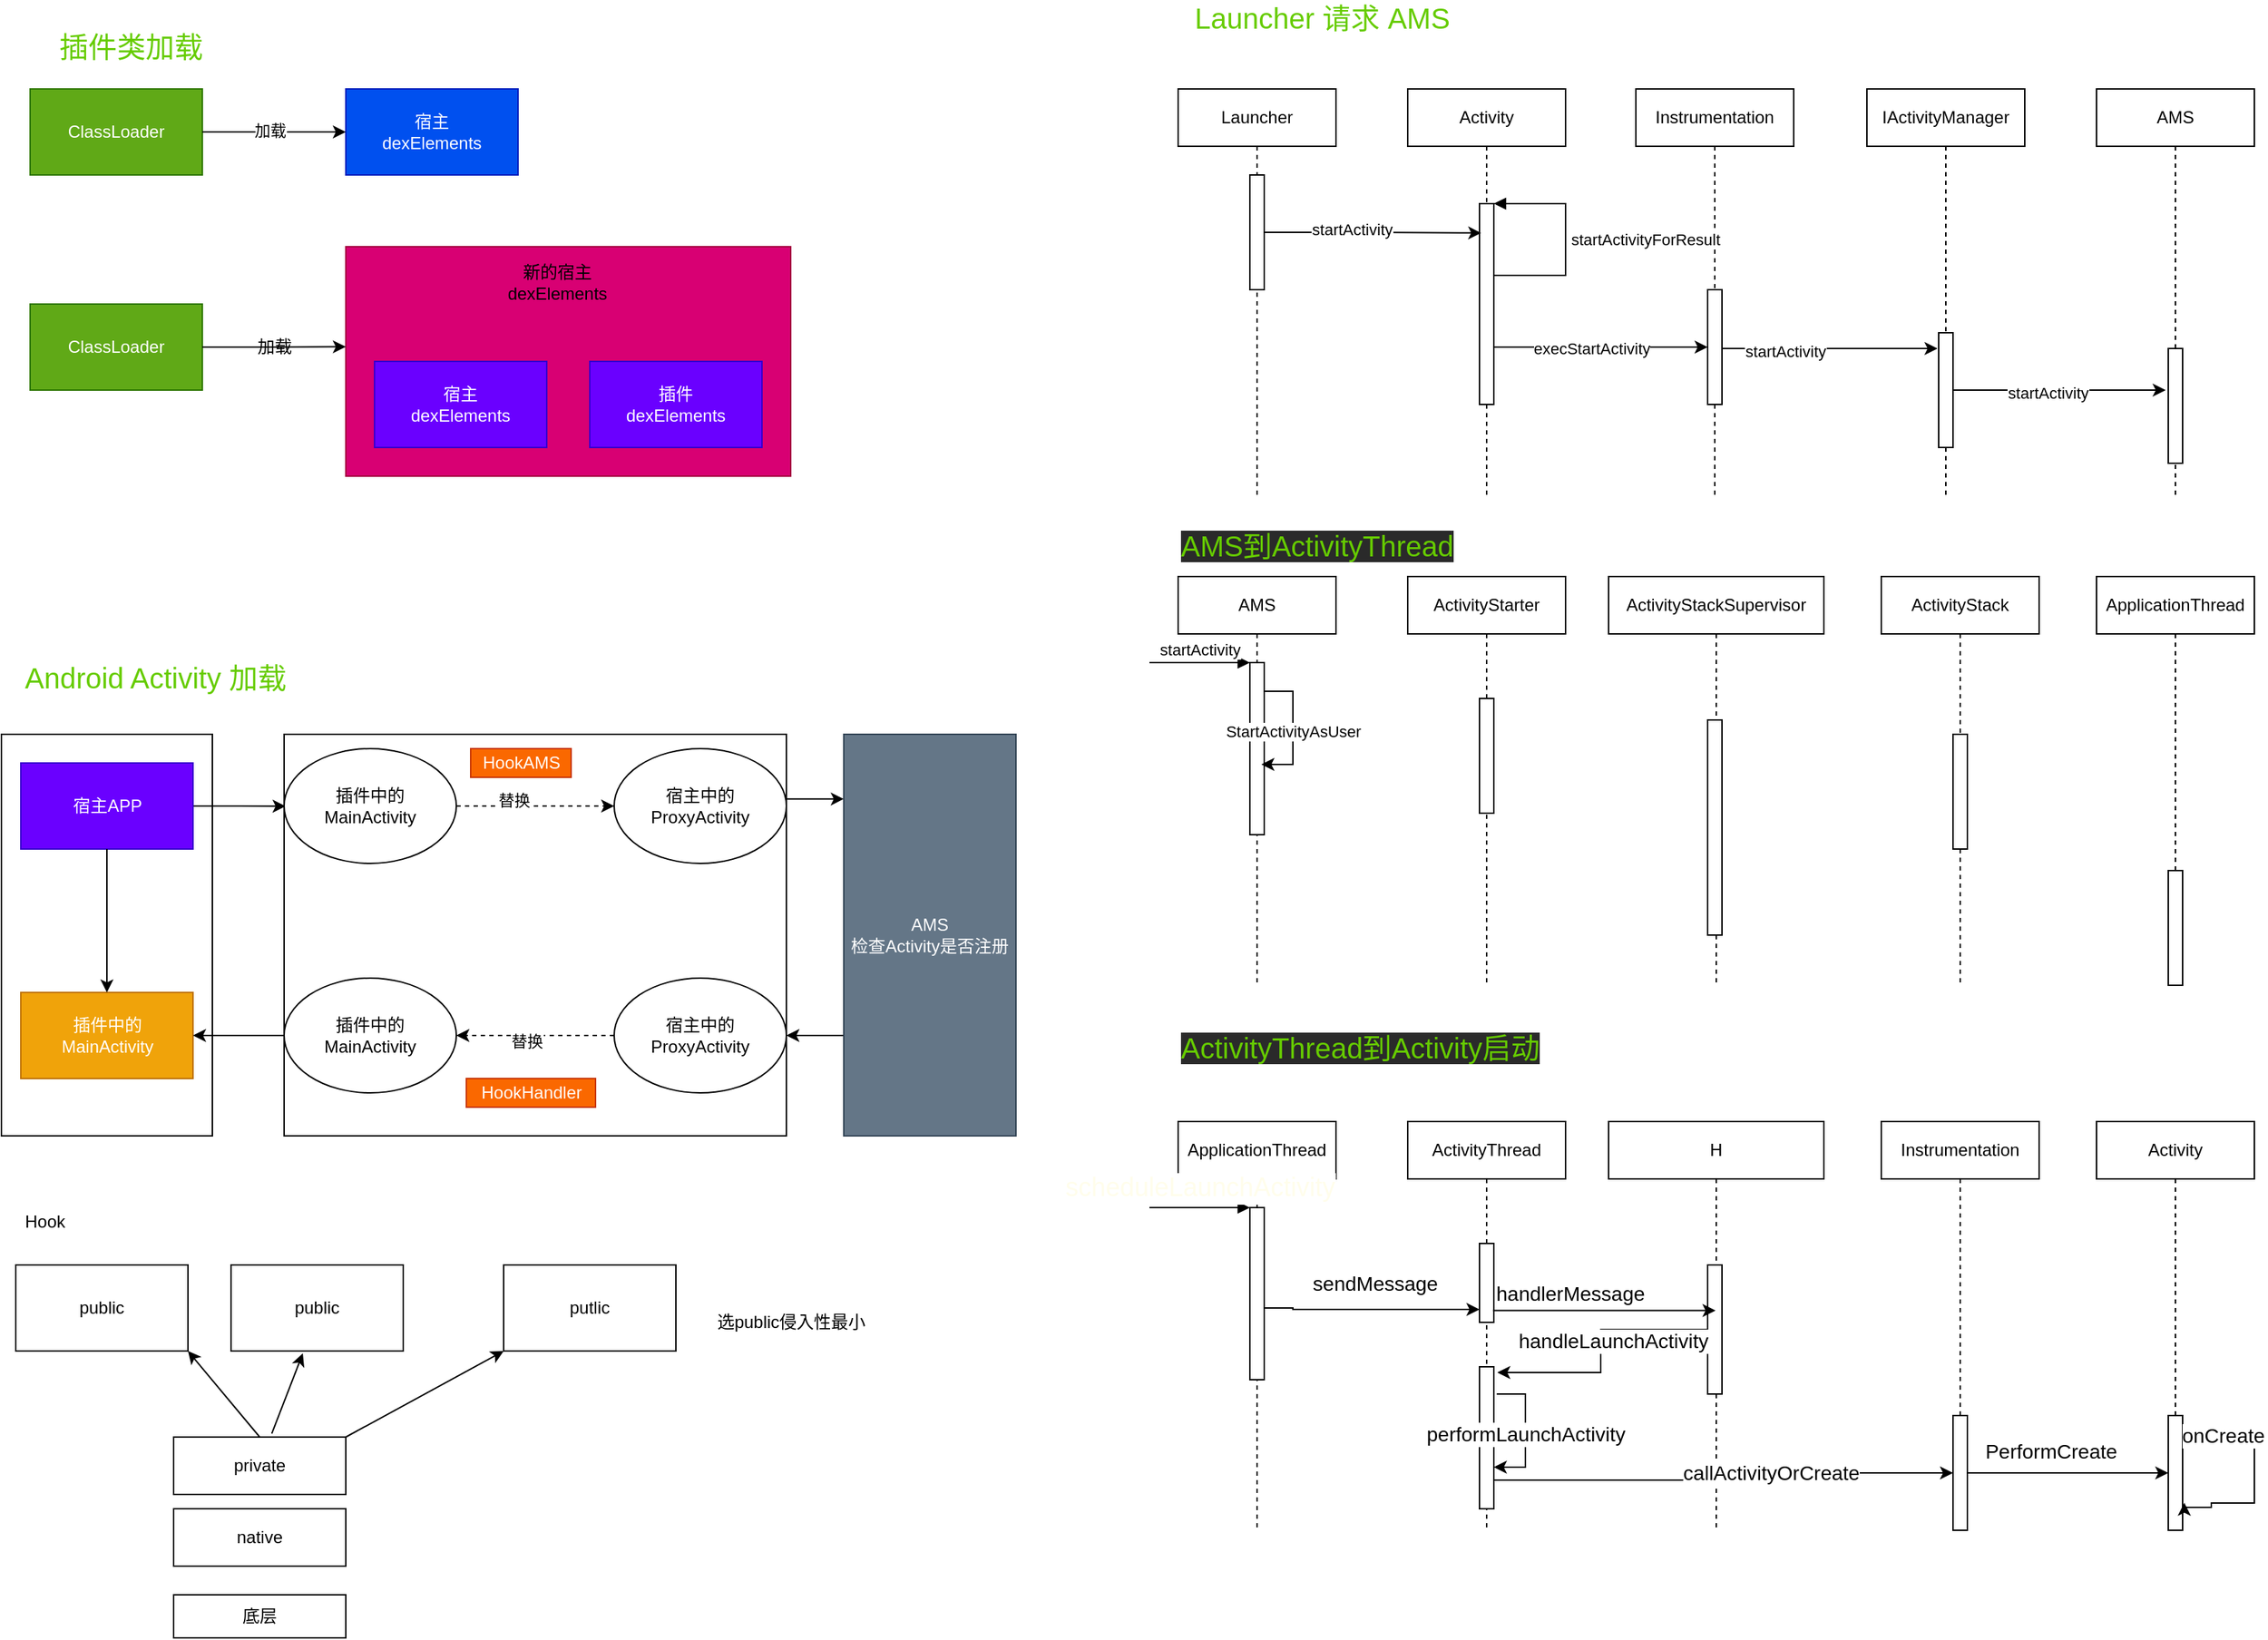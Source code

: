 <mxfile version="13.6.5">
    <diagram id="fc7QaSTzdH3e7NJkitbR" name="插件化">
        <mxGraphModel dx="1782" dy="685" grid="1" gridSize="10" guides="1" tooltips="1" connect="1" arrows="1" fold="1" page="1" pageScale="1" pageWidth="827" pageHeight="1169" math="0" shadow="0">
            <root>
                <mxCell id="0"/>
                <mxCell id="1" parent="0"/>
                <mxCell id="14" value="" style="group" parent="1" vertex="1" connectable="0">
                    <mxGeometry x="-760" y="40" width="530" height="310" as="geometry"/>
                </mxCell>
                <mxCell id="2" value="ClassLoader" style="rounded=0;whiteSpace=wrap;html=1;fillColor=#60a917;strokeColor=#2D7600;fontColor=#ffffff;" parent="14" vertex="1">
                    <mxGeometry y="40" width="120" height="60" as="geometry"/>
                </mxCell>
                <mxCell id="3" value="宿主&lt;br&gt;dexElements" style="rounded=0;whiteSpace=wrap;html=1;fillColor=#0050ef;strokeColor=#001DBC;fontColor=#ffffff;" parent="14" vertex="1">
                    <mxGeometry x="220" y="40" width="120" height="60" as="geometry"/>
                </mxCell>
                <mxCell id="8" style="edgeStyle=orthogonalEdgeStyle;rounded=0;orthogonalLoop=1;jettySize=auto;html=1;entryX=0;entryY=0.5;entryDx=0;entryDy=0;" parent="14" source="2" target="3" edge="1">
                    <mxGeometry relative="1" as="geometry"/>
                </mxCell>
                <mxCell id="9" value="加载" style="edgeLabel;html=1;align=center;verticalAlign=middle;resizable=0;points=[];" parent="8" vertex="1" connectable="0">
                    <mxGeometry x="-0.06" y="1" relative="1" as="geometry">
                        <mxPoint as="offset"/>
                    </mxGeometry>
                </mxCell>
                <mxCell id="4" value="ClassLoader" style="rounded=0;whiteSpace=wrap;html=1;fillColor=#60a917;strokeColor=#2D7600;fontColor=#ffffff;" parent="14" vertex="1">
                    <mxGeometry y="190" width="120" height="60" as="geometry"/>
                </mxCell>
                <mxCell id="5" value="" style="rounded=0;whiteSpace=wrap;html=1;fillColor=#d80073;strokeColor=#A50040;fontColor=#ffffff;" parent="14" vertex="1">
                    <mxGeometry x="220" y="150" width="310" height="160" as="geometry"/>
                </mxCell>
                <mxCell id="10" style="edgeStyle=orthogonalEdgeStyle;rounded=0;orthogonalLoop=1;jettySize=auto;html=1;entryX=0;entryY=0.436;entryDx=0;entryDy=0;entryPerimeter=0;" parent="14" source="4" target="5" edge="1">
                    <mxGeometry relative="1" as="geometry"/>
                </mxCell>
                <mxCell id="6" value="插件&lt;br&gt;dexElements" style="rounded=0;whiteSpace=wrap;html=1;fillColor=#6a00ff;strokeColor=#3700CC;fontColor=#ffffff;" parent="14" vertex="1">
                    <mxGeometry x="390" y="230" width="120" height="60" as="geometry"/>
                </mxCell>
                <mxCell id="7" value="宿主&lt;br&gt;dexElements" style="rounded=0;whiteSpace=wrap;html=1;fillColor=#6a00ff;strokeColor=#3700CC;fontColor=#ffffff;" parent="14" vertex="1">
                    <mxGeometry x="240" y="230" width="120" height="60" as="geometry"/>
                </mxCell>
                <mxCell id="11" value="加载" style="text;html=1;align=center;verticalAlign=middle;resizable=0;points=[];autosize=1;" parent="14" vertex="1">
                    <mxGeometry x="150" y="210" width="40" height="20" as="geometry"/>
                </mxCell>
                <mxCell id="12" value="新的宿主&lt;br&gt;dexElements" style="text;html=1;align=center;verticalAlign=middle;resizable=0;points=[];autosize=1;" parent="14" vertex="1">
                    <mxGeometry x="327" y="160" width="80" height="30" as="geometry"/>
                </mxCell>
                <mxCell id="13" value="&lt;font style=&quot;font-size: 20px&quot; color=&quot;#66cc00&quot;&gt;插件类加载&lt;/font&gt;" style="text;html=1;align=center;verticalAlign=middle;resizable=0;points=[];autosize=1;" parent="14" vertex="1">
                    <mxGeometry x="10" width="120" height="20" as="geometry"/>
                </mxCell>
                <mxCell id="48" value="" style="group" parent="1" vertex="1" connectable="0">
                    <mxGeometry x="-780" y="480" width="707" height="330" as="geometry"/>
                </mxCell>
                <mxCell id="15" value="&lt;font style=&quot;font-size: 20px&quot; color=&quot;#66cc00&quot;&gt;Android Activity 加载&lt;/font&gt;" style="text;html=1;align=center;verticalAlign=middle;resizable=0;points=[];autosize=1;" parent="48" vertex="1">
                    <mxGeometry x="7" width="200" height="20" as="geometry"/>
                </mxCell>
                <mxCell id="16" value="" style="rounded=0;whiteSpace=wrap;html=1;" parent="48" vertex="1">
                    <mxGeometry y="50" width="147" height="280" as="geometry"/>
                </mxCell>
                <mxCell id="26" style="edgeStyle=orthogonalEdgeStyle;rounded=0;orthogonalLoop=1;jettySize=auto;html=1;entryX=0;entryY=0.161;entryDx=0;entryDy=0;entryPerimeter=0;" parent="48" target="24" edge="1">
                    <mxGeometry relative="1" as="geometry">
                        <mxPoint x="547" y="100" as="sourcePoint"/>
                        <Array as="points">
                            <mxPoint x="547" y="95"/>
                        </Array>
                    </mxGeometry>
                </mxCell>
                <mxCell id="17" value="" style="rounded=0;whiteSpace=wrap;html=1;" parent="48" vertex="1">
                    <mxGeometry x="197" y="50" width="350" height="280" as="geometry"/>
                </mxCell>
                <mxCell id="25" style="edgeStyle=orthogonalEdgeStyle;rounded=0;orthogonalLoop=1;jettySize=auto;html=1;entryX=0.003;entryY=0.179;entryDx=0;entryDy=0;entryPerimeter=0;" parent="48" source="22" target="17" edge="1">
                    <mxGeometry relative="1" as="geometry"/>
                </mxCell>
                <mxCell id="22" value="宿主APP" style="rounded=0;whiteSpace=wrap;html=1;fillColor=#6a00ff;strokeColor=#3700CC;fontColor=#ffffff;" parent="48" vertex="1">
                    <mxGeometry x="13.5" y="70" width="120" height="60" as="geometry"/>
                </mxCell>
                <mxCell id="23" value="插件中的&lt;br&gt;MainActivity" style="rounded=0;whiteSpace=wrap;html=1;fillColor=#f0a30a;strokeColor=#BD7000;fontColor=#ffffff;" parent="48" vertex="1">
                    <mxGeometry x="13.5" y="230" width="120" height="60" as="geometry"/>
                </mxCell>
                <mxCell id="30" style="edgeStyle=orthogonalEdgeStyle;rounded=0;orthogonalLoop=1;jettySize=auto;html=1;entryX=1;entryY=0.5;entryDx=0;entryDy=0;" parent="48" source="17" target="23" edge="1">
                    <mxGeometry relative="1" as="geometry">
                        <Array as="points">
                            <mxPoint x="177" y="260"/>
                            <mxPoint x="177" y="260"/>
                        </Array>
                    </mxGeometry>
                </mxCell>
                <mxCell id="43" style="edgeStyle=orthogonalEdgeStyle;rounded=0;orthogonalLoop=1;jettySize=auto;html=1;" parent="48" source="22" target="23" edge="1">
                    <mxGeometry relative="1" as="geometry"/>
                </mxCell>
                <mxCell id="27" style="edgeStyle=orthogonalEdgeStyle;rounded=0;orthogonalLoop=1;jettySize=auto;html=1;" parent="48" source="24" edge="1">
                    <mxGeometry relative="1" as="geometry">
                        <mxPoint x="547" y="260" as="targetPoint"/>
                        <Array as="points">
                            <mxPoint x="547" y="260"/>
                        </Array>
                    </mxGeometry>
                </mxCell>
                <mxCell id="24" value="AMS&lt;br&gt;检查Activity是否注册" style="rounded=0;whiteSpace=wrap;html=1;fillColor=#647687;strokeColor=#314354;fontColor=#ffffff;" parent="48" vertex="1">
                    <mxGeometry x="587" y="50" width="120" height="280" as="geometry"/>
                </mxCell>
                <mxCell id="31" value="插件中的&lt;br&gt;MainActivity" style="ellipse;whiteSpace=wrap;html=1;" parent="48" vertex="1">
                    <mxGeometry x="197" y="220" width="120" height="80" as="geometry"/>
                </mxCell>
                <mxCell id="38" style="edgeStyle=orthogonalEdgeStyle;rounded=0;orthogonalLoop=1;jettySize=auto;html=1;entryX=1;entryY=0.5;entryDx=0;entryDy=0;dashed=1;" parent="48" source="33" target="31" edge="1">
                    <mxGeometry relative="1" as="geometry"/>
                </mxCell>
                <mxCell id="42" value="替换" style="edgeLabel;html=1;align=center;verticalAlign=middle;resizable=0;points=[];" parent="38" vertex="1" connectable="0">
                    <mxGeometry x="0.109" y="4" relative="1" as="geometry">
                        <mxPoint as="offset"/>
                    </mxGeometry>
                </mxCell>
                <mxCell id="33" value="&lt;span&gt;宿主中的&lt;/span&gt;&lt;br&gt;&lt;span&gt;ProxyActivity&lt;/span&gt;" style="ellipse;whiteSpace=wrap;html=1;" parent="48" vertex="1">
                    <mxGeometry x="427" y="220" width="120" height="80" as="geometry"/>
                </mxCell>
                <mxCell id="34" value="宿主中的&lt;br&gt;ProxyActivity" style="ellipse;whiteSpace=wrap;html=1;" parent="48" vertex="1">
                    <mxGeometry x="427" y="60" width="120" height="80" as="geometry"/>
                </mxCell>
                <mxCell id="40" style="edgeStyle=orthogonalEdgeStyle;rounded=0;orthogonalLoop=1;jettySize=auto;html=1;dashed=1;" parent="48" source="35" target="34" edge="1">
                    <mxGeometry relative="1" as="geometry"/>
                </mxCell>
                <mxCell id="41" value="替换" style="edgeLabel;html=1;align=center;verticalAlign=middle;resizable=0;points=[];" parent="40" vertex="1" connectable="0">
                    <mxGeometry x="-0.273" y="4" relative="1" as="geometry">
                        <mxPoint as="offset"/>
                    </mxGeometry>
                </mxCell>
                <mxCell id="35" value="插件中的&lt;br&gt;MainActivity" style="ellipse;whiteSpace=wrap;html=1;" parent="48" vertex="1">
                    <mxGeometry x="197" y="60" width="120" height="80" as="geometry"/>
                </mxCell>
                <mxCell id="44" value="HookAMS" style="text;html=1;align=center;verticalAlign=middle;resizable=0;points=[];autosize=1;fillColor=#fa6800;strokeColor=#C73500;fontColor=#ffffff;" parent="48" vertex="1">
                    <mxGeometry x="327" y="60" width="70" height="20" as="geometry"/>
                </mxCell>
                <mxCell id="45" value="HookHandler" style="text;html=1;align=center;verticalAlign=middle;resizable=0;points=[];autosize=1;fillColor=#fa6800;strokeColor=#C73500;fontColor=#ffffff;" parent="48" vertex="1">
                    <mxGeometry x="324" y="290" width="90" height="20" as="geometry"/>
                </mxCell>
                <mxCell id="72" value="" style="group" parent="1" vertex="1" connectable="0">
                    <mxGeometry x="40" y="20" width="750" height="345" as="geometry"/>
                </mxCell>
                <mxCell id="49" value="Launcher" style="shape=umlLifeline;perimeter=lifelinePerimeter;whiteSpace=wrap;html=1;container=1;collapsible=0;recursiveResize=0;outlineConnect=0;" parent="72" vertex="1">
                    <mxGeometry y="60" width="110" height="285" as="geometry"/>
                </mxCell>
                <mxCell id="58" value="" style="html=1;points=[];perimeter=orthogonalPerimeter;" parent="49" vertex="1">
                    <mxGeometry x="50" y="60" width="10" height="80" as="geometry"/>
                </mxCell>
                <mxCell id="50" value="&lt;font style=&quot;font-size: 20px&quot; color=&quot;#66cc00&quot;&gt;Launcher 请求 AMS&lt;/font&gt;" style="text;html=1;align=center;verticalAlign=middle;resizable=0;points=[];autosize=1;" parent="72" vertex="1">
                    <mxGeometry x="5" width="190" height="20" as="geometry"/>
                </mxCell>
                <mxCell id="51" value="IActivityManager" style="shape=umlLifeline;perimeter=lifelinePerimeter;whiteSpace=wrap;html=1;container=1;collapsible=0;recursiveResize=0;outlineConnect=0;" parent="72" vertex="1">
                    <mxGeometry x="480" y="60" width="110" height="285" as="geometry"/>
                </mxCell>
                <mxCell id="65" value="" style="html=1;points=[];perimeter=orthogonalPerimeter;" parent="51" vertex="1">
                    <mxGeometry x="50" y="170" width="10" height="80" as="geometry"/>
                </mxCell>
                <mxCell id="52" value="Instrumentation" style="shape=umlLifeline;perimeter=lifelinePerimeter;whiteSpace=wrap;html=1;container=1;collapsible=0;recursiveResize=0;outlineConnect=0;" parent="72" vertex="1">
                    <mxGeometry x="319" y="60" width="110" height="285" as="geometry"/>
                </mxCell>
                <mxCell id="62" value="" style="html=1;points=[];perimeter=orthogonalPerimeter;" parent="52" vertex="1">
                    <mxGeometry x="50" y="140" width="10" height="80" as="geometry"/>
                </mxCell>
                <mxCell id="53" value="Activity" style="shape=umlLifeline;perimeter=lifelinePerimeter;whiteSpace=wrap;html=1;container=1;collapsible=0;recursiveResize=0;outlineConnect=0;" parent="72" vertex="1">
                    <mxGeometry x="160" y="60" width="110" height="285" as="geometry"/>
                </mxCell>
                <mxCell id="56" value="" style="html=1;points=[];perimeter=orthogonalPerimeter;" parent="53" vertex="1">
                    <mxGeometry x="50" y="80" width="10" height="140" as="geometry"/>
                </mxCell>
                <mxCell id="57" value="startActivityForResult" style="edgeStyle=orthogonalEdgeStyle;html=1;align=left;spacingLeft=2;endArrow=block;rounded=0;entryX=1;entryY=0;" parent="53" target="56" edge="1">
                    <mxGeometry relative="1" as="geometry">
                        <mxPoint x="60" y="130" as="sourcePoint"/>
                        <Array as="points">
                            <mxPoint x="110" y="130"/>
                            <mxPoint x="110" y="80"/>
                        </Array>
                    </mxGeometry>
                </mxCell>
                <mxCell id="54" value="AMS" style="shape=umlLifeline;perimeter=lifelinePerimeter;whiteSpace=wrap;html=1;container=1;collapsible=0;recursiveResize=0;outlineConnect=0;" parent="72" vertex="1">
                    <mxGeometry x="640" y="60" width="110" height="285" as="geometry"/>
                </mxCell>
                <mxCell id="69" value="" style="html=1;points=[];perimeter=orthogonalPerimeter;" parent="54" vertex="1">
                    <mxGeometry x="50" y="181" width="10" height="80" as="geometry"/>
                </mxCell>
                <mxCell id="59" style="edgeStyle=orthogonalEdgeStyle;rounded=0;orthogonalLoop=1;jettySize=auto;html=1;entryX=0.121;entryY=0.146;entryDx=0;entryDy=0;entryPerimeter=0;" parent="72" source="58" target="56" edge="1">
                    <mxGeometry relative="1" as="geometry"/>
                </mxCell>
                <mxCell id="60" value="startActivity" style="edgeLabel;html=1;align=center;verticalAlign=middle;resizable=0;points=[];" parent="59" vertex="1" connectable="0">
                    <mxGeometry x="-0.193" y="2" relative="1" as="geometry">
                        <mxPoint as="offset"/>
                    </mxGeometry>
                </mxCell>
                <mxCell id="63" style="edgeStyle=orthogonalEdgeStyle;rounded=0;orthogonalLoop=1;jettySize=auto;html=1;" parent="72" source="56" target="62" edge="1">
                    <mxGeometry relative="1" as="geometry">
                        <Array as="points">
                            <mxPoint x="260" y="240"/>
                            <mxPoint x="260" y="240"/>
                        </Array>
                    </mxGeometry>
                </mxCell>
                <mxCell id="64" value="execStartActivity" style="edgeLabel;html=1;align=center;verticalAlign=middle;resizable=0;points=[];" parent="63" vertex="1" connectable="0">
                    <mxGeometry x="-0.085" y="-1" relative="1" as="geometry">
                        <mxPoint as="offset"/>
                    </mxGeometry>
                </mxCell>
                <mxCell id="66" style="edgeStyle=orthogonalEdgeStyle;rounded=0;orthogonalLoop=1;jettySize=auto;html=1;entryX=-0.079;entryY=0.138;entryDx=0;entryDy=0;entryPerimeter=0;" parent="72" source="62" target="65" edge="1">
                    <mxGeometry relative="1" as="geometry">
                        <Array as="points">
                            <mxPoint x="420" y="241"/>
                            <mxPoint x="420" y="241"/>
                        </Array>
                    </mxGeometry>
                </mxCell>
                <mxCell id="67" value="startActivity" style="edgeLabel;html=1;align=center;verticalAlign=middle;resizable=0;points=[];" parent="66" vertex="1" connectable="0">
                    <mxGeometry x="-0.411" y="-2" relative="1" as="geometry">
                        <mxPoint as="offset"/>
                    </mxGeometry>
                </mxCell>
                <mxCell id="70" style="edgeStyle=orthogonalEdgeStyle;rounded=0;orthogonalLoop=1;jettySize=auto;html=1;entryX=-0.179;entryY=0.363;entryDx=0;entryDy=0;entryPerimeter=0;" parent="72" source="65" target="69" edge="1">
                    <mxGeometry relative="1" as="geometry"/>
                </mxCell>
                <mxCell id="71" value="startActivity" style="edgeLabel;html=1;align=center;verticalAlign=middle;resizable=0;points=[];" parent="70" vertex="1" connectable="0">
                    <mxGeometry x="-0.107" y="-2" relative="1" as="geometry">
                        <mxPoint as="offset"/>
                    </mxGeometry>
                </mxCell>
                <mxCell id="73" value="&lt;span style=&quot;color: rgb(102 , 204 , 0) ; font-family: &amp;#34;helvetica&amp;#34; ; font-size: 20px ; font-style: normal ; font-weight: 400 ; letter-spacing: normal ; text-align: center ; text-indent: 0px ; text-transform: none ; word-spacing: 0px ; background-color: rgb(42 , 42 , 42) ; display: inline ; float: none&quot;&gt;AMS到ActivityThread&lt;/span&gt;" style="text;whiteSpace=wrap;html=1;" parent="1" vertex="1">
                    <mxGeometry x="40" y="380" width="200" height="30" as="geometry"/>
                </mxCell>
                <mxCell id="75" value="AMS" style="shape=umlLifeline;perimeter=lifelinePerimeter;whiteSpace=wrap;html=1;container=1;collapsible=0;recursiveResize=0;outlineConnect=0;" parent="1" vertex="1">
                    <mxGeometry x="40" y="420" width="110" height="285" as="geometry"/>
                </mxCell>
                <mxCell id="85" value="" style="html=1;points=[];perimeter=orthogonalPerimeter;" parent="75" vertex="1">
                    <mxGeometry x="50" y="60" width="10" height="120" as="geometry"/>
                </mxCell>
                <mxCell id="86" value="startActivity" style="html=1;verticalAlign=bottom;endArrow=block;entryX=0;entryY=0;" parent="75" target="85" edge="1">
                    <mxGeometry relative="1" as="geometry">
                        <mxPoint x="-20" y="60" as="sourcePoint"/>
                    </mxGeometry>
                </mxCell>
                <mxCell id="88" style="edgeStyle=orthogonalEdgeStyle;rounded=0;orthogonalLoop=1;jettySize=auto;html=1;" parent="75" source="85" edge="1">
                    <mxGeometry relative="1" as="geometry">
                        <mxPoint x="58" y="131" as="targetPoint"/>
                        <Array as="points">
                            <mxPoint x="80" y="80"/>
                            <mxPoint x="80" y="131"/>
                        </Array>
                    </mxGeometry>
                </mxCell>
                <mxCell id="89" value="StartActivityAsUser" style="edgeLabel;html=1;align=center;verticalAlign=middle;resizable=0;points=[];" parent="88" vertex="1" connectable="0">
                    <mxGeometry x="0.035" relative="1" as="geometry">
                        <mxPoint as="offset"/>
                    </mxGeometry>
                </mxCell>
                <mxCell id="77" value="ActivityStarter" style="shape=umlLifeline;perimeter=lifelinePerimeter;whiteSpace=wrap;html=1;container=1;collapsible=0;recursiveResize=0;outlineConnect=0;" parent="1" vertex="1">
                    <mxGeometry x="200" y="420" width="110" height="285" as="geometry"/>
                </mxCell>
                <mxCell id="78" value="" style="html=1;points=[];perimeter=orthogonalPerimeter;" parent="77" vertex="1">
                    <mxGeometry x="50" y="85" width="10" height="80" as="geometry"/>
                </mxCell>
                <mxCell id="79" value="ActivityStackSupervisor" style="shape=umlLifeline;perimeter=lifelinePerimeter;whiteSpace=wrap;html=1;container=1;collapsible=0;recursiveResize=0;outlineConnect=0;" parent="1" vertex="1">
                    <mxGeometry x="340" y="420" width="150" height="285" as="geometry"/>
                </mxCell>
                <mxCell id="80" value="" style="html=1;points=[];perimeter=orthogonalPerimeter;" parent="79" vertex="1">
                    <mxGeometry x="69" y="100" width="10" height="150" as="geometry"/>
                </mxCell>
                <mxCell id="81" value="ActivityStack" style="shape=umlLifeline;perimeter=lifelinePerimeter;whiteSpace=wrap;html=1;container=1;collapsible=0;recursiveResize=0;outlineConnect=0;" parent="1" vertex="1">
                    <mxGeometry x="530" y="420" width="110" height="285" as="geometry"/>
                </mxCell>
                <mxCell id="82" value="" style="html=1;points=[];perimeter=orthogonalPerimeter;" parent="81" vertex="1">
                    <mxGeometry x="50" y="110" width="10" height="80" as="geometry"/>
                </mxCell>
                <mxCell id="83" value="ApplicationThread" style="shape=umlLifeline;perimeter=lifelinePerimeter;whiteSpace=wrap;html=1;container=1;collapsible=0;recursiveResize=0;outlineConnect=0;" parent="1" vertex="1">
                    <mxGeometry x="680" y="420" width="110" height="285" as="geometry"/>
                </mxCell>
                <mxCell id="84" value="" style="html=1;points=[];perimeter=orthogonalPerimeter;" parent="83" vertex="1">
                    <mxGeometry x="50" y="205" width="10" height="80" as="geometry"/>
                </mxCell>
                <mxCell id="117" value="Hook" style="text;html=1;align=center;verticalAlign=middle;resizable=0;points=[];autosize=1;" parent="1" vertex="1">
                    <mxGeometry x="-770" y="860" width="40" height="20" as="geometry"/>
                </mxCell>
                <mxCell id="118" value="putlic" style="rounded=0;whiteSpace=wrap;html=1;" parent="1" vertex="1">
                    <mxGeometry x="-430" y="900" width="120" height="60" as="geometry"/>
                </mxCell>
                <mxCell id="119" value="public" style="rounded=0;whiteSpace=wrap;html=1;" parent="1" vertex="1">
                    <mxGeometry x="-620" y="900" width="120" height="60" as="geometry"/>
                </mxCell>
                <mxCell id="120" value="public" style="rounded=0;whiteSpace=wrap;html=1;" parent="1" vertex="1">
                    <mxGeometry x="-770" y="900" width="120" height="60" as="geometry"/>
                </mxCell>
                <mxCell id="121" value="底层" style="rounded=0;whiteSpace=wrap;html=1;" parent="1" vertex="1">
                    <mxGeometry x="-660" y="1130" width="120" height="30" as="geometry"/>
                </mxCell>
                <mxCell id="122" value="private" style="rounded=0;whiteSpace=wrap;html=1;" parent="1" vertex="1">
                    <mxGeometry x="-660" y="1020" width="120" height="40" as="geometry"/>
                </mxCell>
                <mxCell id="123" value="native" style="rounded=0;whiteSpace=wrap;html=1;" parent="1" vertex="1">
                    <mxGeometry x="-660" y="1070" width="120" height="40" as="geometry"/>
                </mxCell>
                <mxCell id="124" value="" style="endArrow=classic;html=1;exitX=1;exitY=0;exitDx=0;exitDy=0;entryX=0;entryY=1;entryDx=0;entryDy=0;" parent="1" source="122" target="118" edge="1">
                    <mxGeometry width="50" height="50" relative="1" as="geometry">
                        <mxPoint x="-430" y="970" as="sourcePoint"/>
                        <mxPoint x="-380" y="920" as="targetPoint"/>
                    </mxGeometry>
                </mxCell>
                <mxCell id="125" value="" style="endArrow=classic;html=1;exitX=0.57;exitY=-0.06;exitDx=0;exitDy=0;exitPerimeter=0;entryX=0.417;entryY=1.027;entryDx=0;entryDy=0;entryPerimeter=0;" parent="1" source="122" target="119" edge="1">
                    <mxGeometry width="50" height="50" relative="1" as="geometry">
                        <mxPoint x="-430" y="970" as="sourcePoint"/>
                        <mxPoint x="-380" y="920" as="targetPoint"/>
                    </mxGeometry>
                </mxCell>
                <mxCell id="127" value="" style="endArrow=classic;html=1;exitX=0.5;exitY=0;exitDx=0;exitDy=0;entryX=1;entryY=1;entryDx=0;entryDy=0;" parent="1" source="122" target="120" edge="1">
                    <mxGeometry width="50" height="50" relative="1" as="geometry">
                        <mxPoint x="-581.6" y="1027.6" as="sourcePoint"/>
                        <mxPoint x="-580" y="955" as="targetPoint"/>
                    </mxGeometry>
                </mxCell>
                <mxCell id="129" value="选public侵入性最小" style="text;html=1;align=center;verticalAlign=middle;resizable=0;points=[];autosize=1;" parent="1" vertex="1">
                    <mxGeometry x="-290" y="930" width="120" height="20" as="geometry"/>
                </mxCell>
                <mxCell id="145" value="" style="group" vertex="1" connectable="0" parent="1">
                    <mxGeometry x="40" y="730" width="750" height="355" as="geometry"/>
                </mxCell>
                <mxCell id="74" value="&lt;span style=&quot;color: rgb(102 , 204 , 0) ; font-family: &amp;#34;helvetica&amp;#34; ; font-size: 20px ; font-style: normal ; font-weight: 400 ; letter-spacing: normal ; text-align: center ; text-indent: 0px ; text-transform: none ; word-spacing: 0px ; background-color: rgb(42 , 42 , 42) ; display: inline ; float: none&quot;&gt;ActivityThread到Activity启动&lt;/span&gt;" style="text;whiteSpace=wrap;html=1;" parent="145" vertex="1">
                    <mxGeometry width="260" height="30" as="geometry"/>
                </mxCell>
                <mxCell id="103" value="ApplicationThread" style="shape=umlLifeline;perimeter=lifelinePerimeter;whiteSpace=wrap;html=1;container=1;collapsible=0;recursiveResize=0;outlineConnect=0;" parent="145" vertex="1">
                    <mxGeometry y="70" width="110" height="285" as="geometry"/>
                </mxCell>
                <mxCell id="104" value="" style="html=1;points=[];perimeter=orthogonalPerimeter;" parent="103" vertex="1">
                    <mxGeometry x="50" y="60" width="10" height="120" as="geometry"/>
                </mxCell>
                <mxCell id="105" value="&lt;font style=&quot;font-size: 18px&quot; color=&quot;#fffdeb&quot;&gt;scheduleLaunchActivity&lt;/font&gt;" style="html=1;verticalAlign=bottom;endArrow=block;entryX=0;entryY=0;" parent="103" target="104" edge="1">
                    <mxGeometry relative="1" as="geometry">
                        <mxPoint x="-20" y="60" as="sourcePoint"/>
                    </mxGeometry>
                </mxCell>
                <mxCell id="108" value="ActivityThread" style="shape=umlLifeline;perimeter=lifelinePerimeter;whiteSpace=wrap;html=1;container=1;collapsible=0;recursiveResize=0;outlineConnect=0;" parent="145" vertex="1">
                    <mxGeometry x="160" y="70" width="110" height="285" as="geometry"/>
                </mxCell>
                <mxCell id="109" value="" style="html=1;points=[];perimeter=orthogonalPerimeter;" parent="108" vertex="1">
                    <mxGeometry x="50" y="85" width="10" height="55" as="geometry"/>
                </mxCell>
                <mxCell id="116" value="" style="html=1;points=[];perimeter=orthogonalPerimeter;" parent="108" vertex="1">
                    <mxGeometry x="50" y="171" width="10" height="99" as="geometry"/>
                </mxCell>
                <mxCell id="110" value="H" style="shape=umlLifeline;perimeter=lifelinePerimeter;whiteSpace=wrap;html=1;container=1;collapsible=0;recursiveResize=0;outlineConnect=0;" parent="145" vertex="1">
                    <mxGeometry x="300" y="70" width="150" height="285" as="geometry"/>
                </mxCell>
                <mxCell id="111" value="" style="html=1;points=[];perimeter=orthogonalPerimeter;" parent="110" vertex="1">
                    <mxGeometry x="69" y="100" width="10" height="90" as="geometry"/>
                </mxCell>
                <mxCell id="112" value="Instrumentation" style="shape=umlLifeline;perimeter=lifelinePerimeter;whiteSpace=wrap;html=1;container=1;collapsible=0;recursiveResize=0;outlineConnect=0;" parent="145" vertex="1">
                    <mxGeometry x="490" y="70" width="110" height="285" as="geometry"/>
                </mxCell>
                <mxCell id="113" value="" style="html=1;points=[];perimeter=orthogonalPerimeter;" parent="112" vertex="1">
                    <mxGeometry x="50" y="205" width="10" height="80" as="geometry"/>
                </mxCell>
                <mxCell id="114" value="Activity" style="shape=umlLifeline;perimeter=lifelinePerimeter;whiteSpace=wrap;html=1;container=1;collapsible=0;recursiveResize=0;outlineConnect=0;" parent="145" vertex="1">
                    <mxGeometry x="640" y="70" width="110" height="285" as="geometry"/>
                </mxCell>
                <mxCell id="115" value="" style="html=1;points=[];perimeter=orthogonalPerimeter;" parent="114" vertex="1">
                    <mxGeometry x="50" y="205" width="10" height="80" as="geometry"/>
                </mxCell>
                <mxCell id="143" style="edgeStyle=orthogonalEdgeStyle;rounded=0;orthogonalLoop=1;jettySize=auto;html=1;entryX=1.121;entryY=0.76;entryDx=0;entryDy=0;entryPerimeter=0;fontSize=14;" edge="1" parent="114" source="115" target="115">
                    <mxGeometry relative="1" as="geometry">
                        <Array as="points">
                            <mxPoint x="110" y="220"/>
                            <mxPoint x="110" y="266"/>
                            <mxPoint x="80" y="266"/>
                            <mxPoint x="80" y="269"/>
                            <mxPoint x="61" y="269"/>
                        </Array>
                    </mxGeometry>
                </mxCell>
                <mxCell id="144" value="onCreate" style="edgeLabel;html=1;align=center;verticalAlign=middle;resizable=0;points=[];fontSize=14;" vertex="1" connectable="0" parent="143">
                    <mxGeometry x="-0.626" y="1" relative="1" as="geometry">
                        <mxPoint as="offset"/>
                    </mxGeometry>
                </mxCell>
                <mxCell id="130" style="edgeStyle=orthogonalEdgeStyle;rounded=0;orthogonalLoop=1;jettySize=auto;html=1;" edge="1" parent="145">
                    <mxGeometry relative="1" as="geometry">
                        <mxPoint x="220" y="311" as="targetPoint"/>
                        <Array as="points">
                            <mxPoint x="242" y="260"/>
                            <mxPoint x="242" y="311"/>
                        </Array>
                        <mxPoint x="222" y="260" as="sourcePoint"/>
                    </mxGeometry>
                </mxCell>
                <mxCell id="131" value="performLaunchActivity&lt;br style=&quot;font-size: 14px;&quot;&gt;" style="edgeLabel;html=1;align=center;verticalAlign=middle;resizable=0;points=[];fontSize=14;" vertex="1" connectable="0" parent="130">
                    <mxGeometry x="0.035" relative="1" as="geometry">
                        <mxPoint as="offset"/>
                    </mxGeometry>
                </mxCell>
                <mxCell id="106" style="edgeStyle=orthogonalEdgeStyle;rounded=0;orthogonalLoop=1;jettySize=auto;html=1;" parent="145" source="104" edge="1" target="109">
                    <mxGeometry relative="1" as="geometry">
                        <mxPoint x="58" y="201" as="targetPoint"/>
                        <Array as="points">
                            <mxPoint x="80" y="200"/>
                            <mxPoint x="80" y="201"/>
                        </Array>
                    </mxGeometry>
                </mxCell>
                <mxCell id="107" value="sendMessage" style="edgeLabel;html=1;align=center;verticalAlign=middle;resizable=0;points=[];fontSize=14;" parent="106" vertex="1" connectable="0">
                    <mxGeometry x="0.035" relative="1" as="geometry">
                        <mxPoint y="-18.5" as="offset"/>
                    </mxGeometry>
                </mxCell>
                <mxCell id="132" style="edgeStyle=orthogonalEdgeStyle;rounded=0;orthogonalLoop=1;jettySize=auto;html=1;fontSize=14;exitX=0.941;exitY=0.851;exitDx=0;exitDy=0;exitPerimeter=0;" edge="1" parent="145" source="109" target="110">
                    <mxGeometry relative="1" as="geometry">
                        <Array as="points">
                            <mxPoint x="320" y="202"/>
                            <mxPoint x="320" y="202"/>
                        </Array>
                    </mxGeometry>
                </mxCell>
                <mxCell id="133" value="handlerMessage" style="edgeLabel;html=1;align=center;verticalAlign=middle;resizable=0;points=[];fontSize=14;" vertex="1" connectable="0" parent="132">
                    <mxGeometry x="-0.317" y="-2" relative="1" as="geometry">
                        <mxPoint y="-13.81" as="offset"/>
                    </mxGeometry>
                </mxCell>
                <mxCell id="134" style="edgeStyle=orthogonalEdgeStyle;rounded=0;orthogonalLoop=1;jettySize=auto;html=1;entryX=1.241;entryY=0.04;entryDx=0;entryDy=0;entryPerimeter=0;fontSize=14;" edge="1" parent="145" source="111" target="116">
                    <mxGeometry relative="1" as="geometry"/>
                </mxCell>
                <mxCell id="135" value="handleLaunchActivity" style="edgeLabel;html=1;align=center;verticalAlign=middle;resizable=0;points=[];fontSize=14;" vertex="1" connectable="0" parent="134">
                    <mxGeometry x="0.077" y="-1" relative="1" as="geometry">
                        <mxPoint x="9.2" y="-13.2" as="offset"/>
                    </mxGeometry>
                </mxCell>
                <mxCell id="139" style="edgeStyle=orthogonalEdgeStyle;rounded=0;orthogonalLoop=1;jettySize=auto;html=1;fontSize=14;" edge="1" parent="145" source="116" target="113">
                    <mxGeometry relative="1" as="geometry">
                        <Array as="points">
                            <mxPoint x="380" y="320"/>
                            <mxPoint x="380" y="315"/>
                        </Array>
                    </mxGeometry>
                </mxCell>
                <mxCell id="140" value="callActivityOrCreate" style="edgeLabel;html=1;align=center;verticalAlign=middle;resizable=0;points=[];fontSize=14;" vertex="1" connectable="0" parent="139">
                    <mxGeometry x="0.215" relative="1" as="geometry">
                        <mxPoint as="offset"/>
                    </mxGeometry>
                </mxCell>
                <mxCell id="141" style="edgeStyle=orthogonalEdgeStyle;rounded=0;orthogonalLoop=1;jettySize=auto;html=1;fontSize=14;" edge="1" parent="145" source="113" target="115">
                    <mxGeometry relative="1" as="geometry"/>
                </mxCell>
                <mxCell id="142" value="PerformCreate" style="edgeLabel;html=1;align=center;verticalAlign=middle;resizable=0;points=[];fontSize=14;" vertex="1" connectable="0" parent="141">
                    <mxGeometry x="-0.18" y="-3" relative="1" as="geometry">
                        <mxPoint y="-18" as="offset"/>
                    </mxGeometry>
                </mxCell>
            </root>
        </mxGraphModel>
    </diagram>
</mxfile>